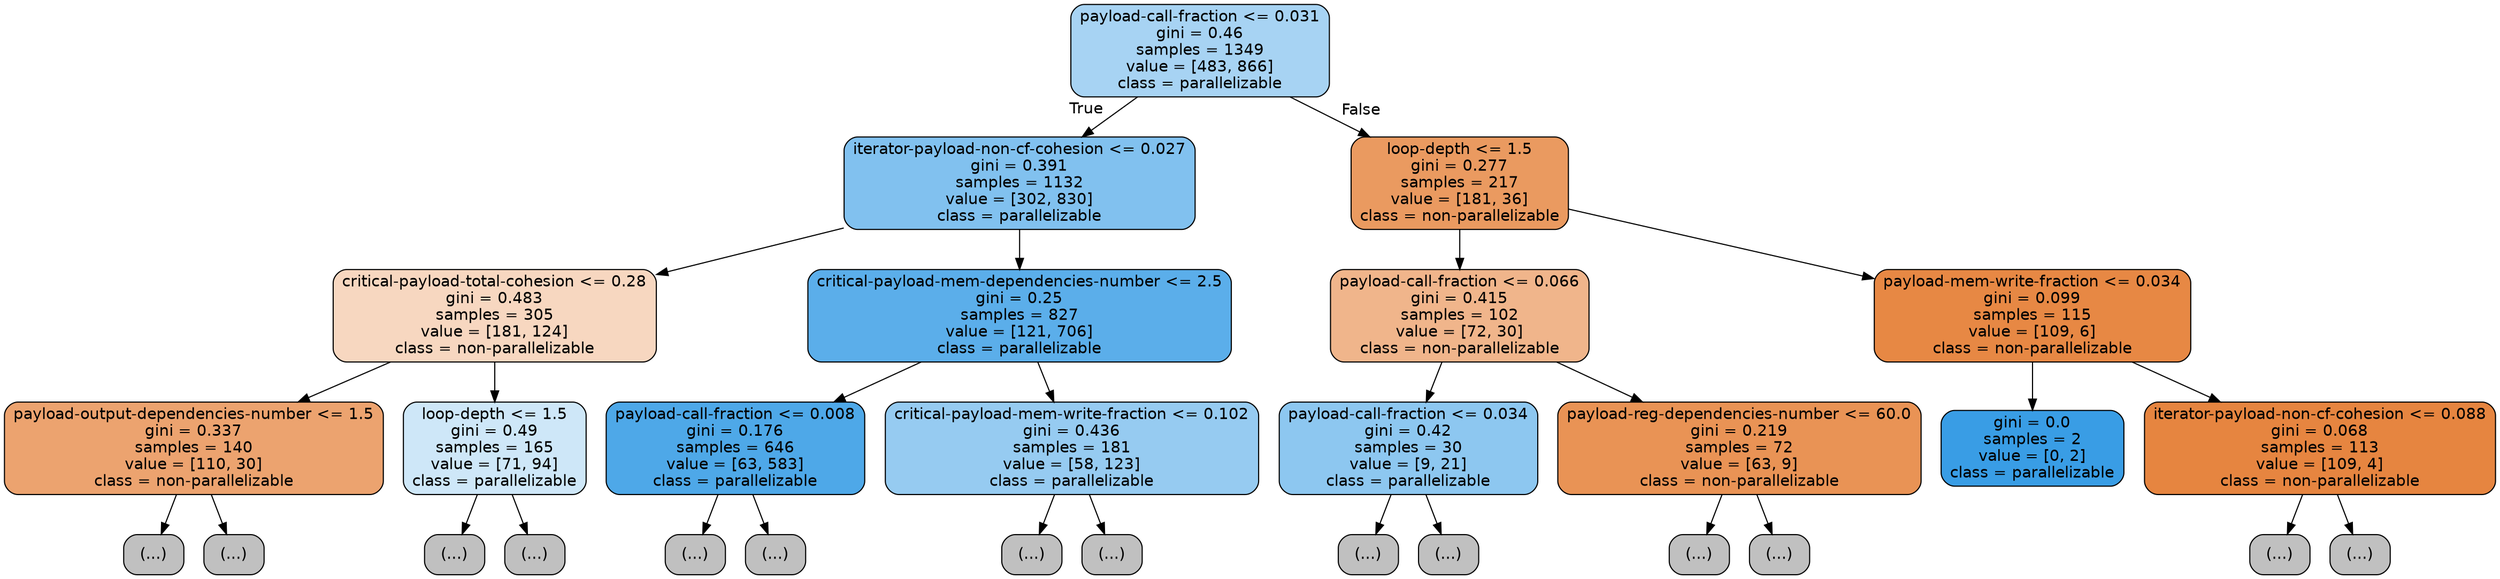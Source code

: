 digraph Tree {
node [shape=box, style="filled, rounded", color="black", fontname=helvetica] ;
edge [fontname=helvetica] ;
0 [label="payload-call-fraction <= 0.031\ngini = 0.46\nsamples = 1349\nvalue = [483, 866]\nclass = parallelizable", fillcolor="#399de571"] ;
1 [label="iterator-payload-non-cf-cohesion <= 0.027\ngini = 0.391\nsamples = 1132\nvalue = [302, 830]\nclass = parallelizable", fillcolor="#399de5a2"] ;
0 -> 1 [labeldistance=2.5, labelangle=45, headlabel="True"] ;
2 [label="critical-payload-total-cohesion <= 0.28\ngini = 0.483\nsamples = 305\nvalue = [181, 124]\nclass = non-parallelizable", fillcolor="#e5813950"] ;
1 -> 2 ;
3 [label="payload-output-dependencies-number <= 1.5\ngini = 0.337\nsamples = 140\nvalue = [110, 30]\nclass = non-parallelizable", fillcolor="#e58139b9"] ;
2 -> 3 ;
4 [label="(...)", fillcolor="#C0C0C0"] ;
3 -> 4 ;
29 [label="(...)", fillcolor="#C0C0C0"] ;
3 -> 29 ;
38 [label="loop-depth <= 1.5\ngini = 0.49\nsamples = 165\nvalue = [71, 94]\nclass = parallelizable", fillcolor="#399de53e"] ;
2 -> 38 ;
39 [label="(...)", fillcolor="#C0C0C0"] ;
38 -> 39 ;
42 [label="(...)", fillcolor="#C0C0C0"] ;
38 -> 42 ;
71 [label="critical-payload-mem-dependencies-number <= 2.5\ngini = 0.25\nsamples = 827\nvalue = [121, 706]\nclass = parallelizable", fillcolor="#399de5d3"] ;
1 -> 71 ;
72 [label="payload-call-fraction <= 0.008\ngini = 0.176\nsamples = 646\nvalue = [63, 583]\nclass = parallelizable", fillcolor="#399de5e3"] ;
71 -> 72 ;
73 [label="(...)", fillcolor="#C0C0C0"] ;
72 -> 73 ;
174 [label="(...)", fillcolor="#C0C0C0"] ;
72 -> 174 ;
181 [label="critical-payload-mem-write-fraction <= 0.102\ngini = 0.436\nsamples = 181\nvalue = [58, 123]\nclass = parallelizable", fillcolor="#399de587"] ;
71 -> 181 ;
182 [label="(...)", fillcolor="#C0C0C0"] ;
181 -> 182 ;
195 [label="(...)", fillcolor="#C0C0C0"] ;
181 -> 195 ;
224 [label="loop-depth <= 1.5\ngini = 0.277\nsamples = 217\nvalue = [181, 36]\nclass = non-parallelizable", fillcolor="#e58139cc"] ;
0 -> 224 [labeldistance=2.5, labelangle=-45, headlabel="False"] ;
225 [label="payload-call-fraction <= 0.066\ngini = 0.415\nsamples = 102\nvalue = [72, 30]\nclass = non-parallelizable", fillcolor="#e5813995"] ;
224 -> 225 ;
226 [label="payload-call-fraction <= 0.034\ngini = 0.42\nsamples = 30\nvalue = [9, 21]\nclass = parallelizable", fillcolor="#399de592"] ;
225 -> 226 ;
227 [label="(...)", fillcolor="#C0C0C0"] ;
226 -> 227 ;
228 [label="(...)", fillcolor="#C0C0C0"] ;
226 -> 228 ;
239 [label="payload-reg-dependencies-number <= 60.0\ngini = 0.219\nsamples = 72\nvalue = [63, 9]\nclass = non-parallelizable", fillcolor="#e58139db"] ;
225 -> 239 ;
240 [label="(...)", fillcolor="#C0C0C0"] ;
239 -> 240 ;
249 [label="(...)", fillcolor="#C0C0C0"] ;
239 -> 249 ;
252 [label="payload-mem-write-fraction <= 0.034\ngini = 0.099\nsamples = 115\nvalue = [109, 6]\nclass = non-parallelizable", fillcolor="#e58139f1"] ;
224 -> 252 ;
253 [label="gini = 0.0\nsamples = 2\nvalue = [0, 2]\nclass = parallelizable", fillcolor="#399de5ff"] ;
252 -> 253 ;
254 [label="iterator-payload-non-cf-cohesion <= 0.088\ngini = 0.068\nsamples = 113\nvalue = [109, 4]\nclass = non-parallelizable", fillcolor="#e58139f6"] ;
252 -> 254 ;
255 [label="(...)", fillcolor="#C0C0C0"] ;
254 -> 255 ;
260 [label="(...)", fillcolor="#C0C0C0"] ;
254 -> 260 ;
}